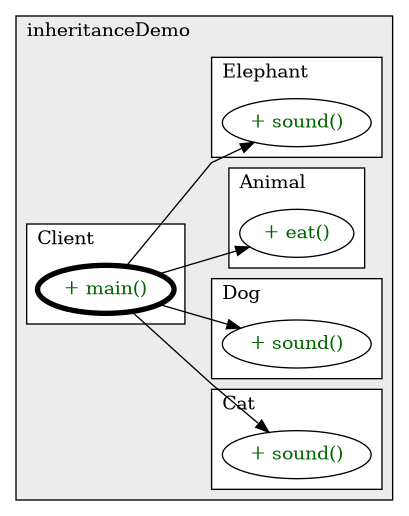 @startuml

/' diagram meta data start
config=CallConfiguration;
{
  "rootMethod": "inheritanceDemo.Client#main(String[])",
  "projectClassification": {
    "searchMode": "OpenProject", // OpenProject, AllProjects
    "includedProjects": "",
    "pathEndKeywords": "*.impl",
    "isClientPath": "",
    "isClientName": "",
    "isTestPath": "",
    "isTestName": "",
    "isMappingPath": "",
    "isMappingName": "",
    "isDataAccessPath": "",
    "isDataAccessName": "",
    "isDataStructurePath": "",
    "isDataStructureName": "",
    "isInterfaceStructuresPath": "",
    "isInterfaceStructuresName": "",
    "isEntryPointPath": "",
    "isEntryPointName": "",
    "treatFinalFieldsAsMandatory": false
  },
  "graphRestriction": {
    "classPackageExcludeFilter": "",
    "classPackageIncludeFilter": "",
    "classNameExcludeFilter": "",
    "classNameIncludeFilter": "",
    "methodNameExcludeFilter": "",
    "methodNameIncludeFilter": "",
    "removeByInheritance": "", // inheritance/annotation based filtering is done in a second step
    "removeByAnnotation": "",
    "removeByClassPackage": "", // cleanup the graph after inheritance/annotation based filtering is done
    "removeByClassName": "",
    "cutMappings": false,
    "cutEnum": true,
    "cutTests": true,
    "cutClient": true,
    "cutDataAccess": true,
    "cutInterfaceStructures": true,
    "cutDataStructures": true,
    "cutGetterAndSetter": true,
    "cutConstructors": true
  },
  "graphTraversal": {
    "forwardDepth": 3,
    "backwardDepth": 3,
    "classPackageExcludeFilter": "",
    "classPackageIncludeFilter": "",
    "classNameExcludeFilter": "",
    "classNameIncludeFilter": "",
    "methodNameExcludeFilter": "",
    "methodNameIncludeFilter": "",
    "hideMappings": false,
    "hideDataStructures": false,
    "hidePrivateMethods": true,
    "hideInterfaceCalls": true, // indirection: implementation -> interface (is hidden) -> implementation
    "onlyShowApplicationEntryPoints": false, // root node is included
    "useMethodCallsForStructureDiagram": "ForwardOnly" // ForwardOnly, BothDirections, No
  },
  "details": {
    "aggregation": "GroupByClass", // ByClass, GroupByClass, None
    "showMethodParametersTypes": false,
    "showMethodParametersNames": false,
    "showMethodReturnType": false,
    "showPackageLevels": 2,
    "showCallOrder": false,
    "edgeMode": "MethodsOnly", // TypesOnly, MethodsOnly, TypesAndMethods, MethodsAndDirectTypeUsage
    "showDetailedClassStructure": false
  },
  "rootClass": "inheritanceDemo.Client",
  "extensionCallbackMethod": "" // qualified.class.name#methodName - signature: public static String method(String)
}
diagram meta data end '/



digraph g {
    rankdir="LR"
    splines=polyline
    

'nodes 
subgraph cluster_1265916365 { 
   	label=inheritanceDemo
	labeljust=l
	fillcolor="#ececec"
	style=filled
   
   subgraph cluster_1660853269 { 
   	label=Cat
	labeljust=l
	fillcolor=white
	style=filled
   
   Cat1265916365XXXsound0[
	label="+ sound()"
	style=filled
	fillcolor=white
	tooltip="Cat

null"
	fontcolor=darkgreen
];
} 

subgraph cluster_1660854651 { 
   	label=Dog
	labeljust=l
	fillcolor=white
	style=filled
   
   Dog1265916365XXXsound0[
	label="+ sound()"
	style=filled
	fillcolor=white
	tooltip="Dog

null"
	fontcolor=darkgreen
];
} 

subgraph cluster_411014493 { 
   	label=Animal
	labeljust=l
	fillcolor=white
	style=filled
   
   Animal1265916365XXXeat0[
	label="+ eat()"
	style=filled
	fillcolor=white
	tooltip="Animal

null"
	fontcolor=darkgreen
];
} 

subgraph cluster_466418476 { 
   	label=Client
	labeljust=l
	fillcolor=white
	style=filled
   
   Client1265916365XXXmain1859653459[
	label="+ main()"
	style=filled
	fillcolor=white
	tooltip="Client

null"
	penwidth=4
	fontcolor=darkgreen
];
} 

subgraph cluster_637658674 { 
   	label=Elephant
	labeljust=l
	fillcolor=white
	style=filled
   
   Elephant1265916365XXXsound0[
	label="+ sound()"
	style=filled
	fillcolor=white
	tooltip="Elephant

null"
	fontcolor=darkgreen
];
} 
} 

'edges    
Client1265916365XXXmain1859653459 -> Animal1265916365XXXeat0;
Client1265916365XXXmain1859653459 -> Cat1265916365XXXsound0;
Client1265916365XXXmain1859653459 -> Dog1265916365XXXsound0;
Client1265916365XXXmain1859653459 -> Elephant1265916365XXXsound0;
    
}
@enduml